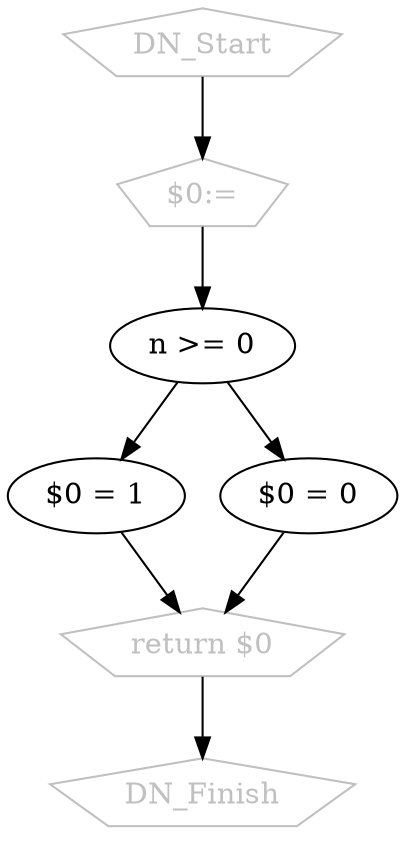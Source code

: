 digraph G{
0 [ label = "DN_Start" , fontcolor = "grey" , shape = "pentagon" , color = "grey" ];
2 [ label = "$0:=" , fontcolor = "grey" , shape = "pentagon" , color = "grey" ];
3 [ label = "n >= 0" ];
4 [ label = "$0 = 1" ];
5 [ label = "$0 = 0" ];
6 [ label = "return $0" , fontcolor = "grey" , shape = "pentagon" , color = "grey" ];
7 [ label = "DN_Finish" , fontcolor = "grey" , shape = "pentagon" , color = "grey" ];
0->2;
2->3;
3->4;
3->5;
4->6;
5->6;
6->7;
}
